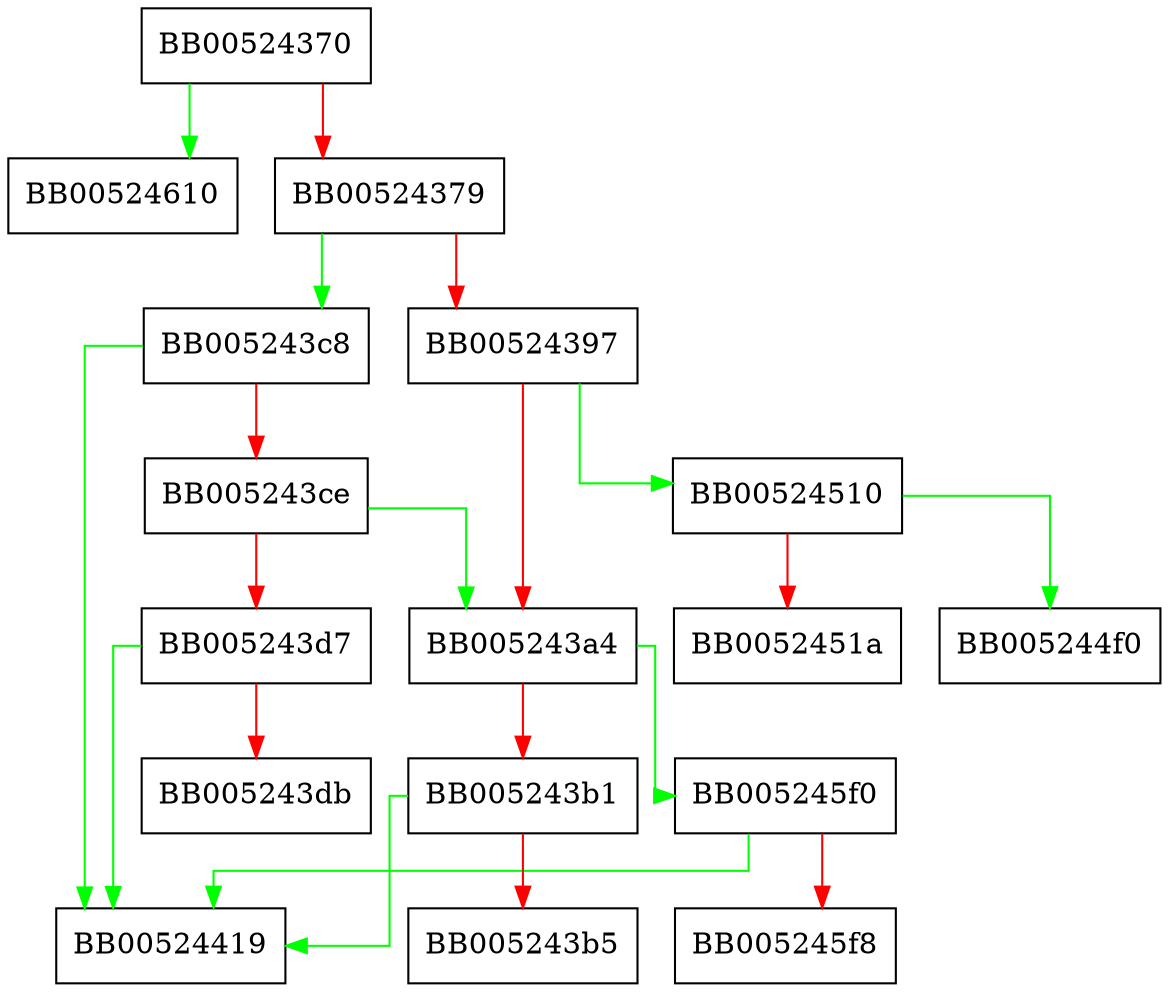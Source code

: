 digraph ossl_asn1_item_embed_free {
  node [shape="box"];
  graph [splines=ortho];
  BB00524370 -> BB00524610 [color="green"];
  BB00524370 -> BB00524379 [color="red"];
  BB00524379 -> BB005243c8 [color="green"];
  BB00524379 -> BB00524397 [color="red"];
  BB00524397 -> BB00524510 [color="green"];
  BB00524397 -> BB005243a4 [color="red"];
  BB005243a4 -> BB005245f0 [color="green"];
  BB005243a4 -> BB005243b1 [color="red"];
  BB005243b1 -> BB00524419 [color="green"];
  BB005243b1 -> BB005243b5 [color="red"];
  BB005243c8 -> BB00524419 [color="green"];
  BB005243c8 -> BB005243ce [color="red"];
  BB005243ce -> BB005243a4 [color="green"];
  BB005243ce -> BB005243d7 [color="red"];
  BB005243d7 -> BB00524419 [color="green"];
  BB005243d7 -> BB005243db [color="red"];
  BB00524510 -> BB005244f0 [color="green"];
  BB00524510 -> BB0052451a [color="red"];
  BB005245f0 -> BB00524419 [color="green"];
  BB005245f0 -> BB005245f8 [color="red"];
}